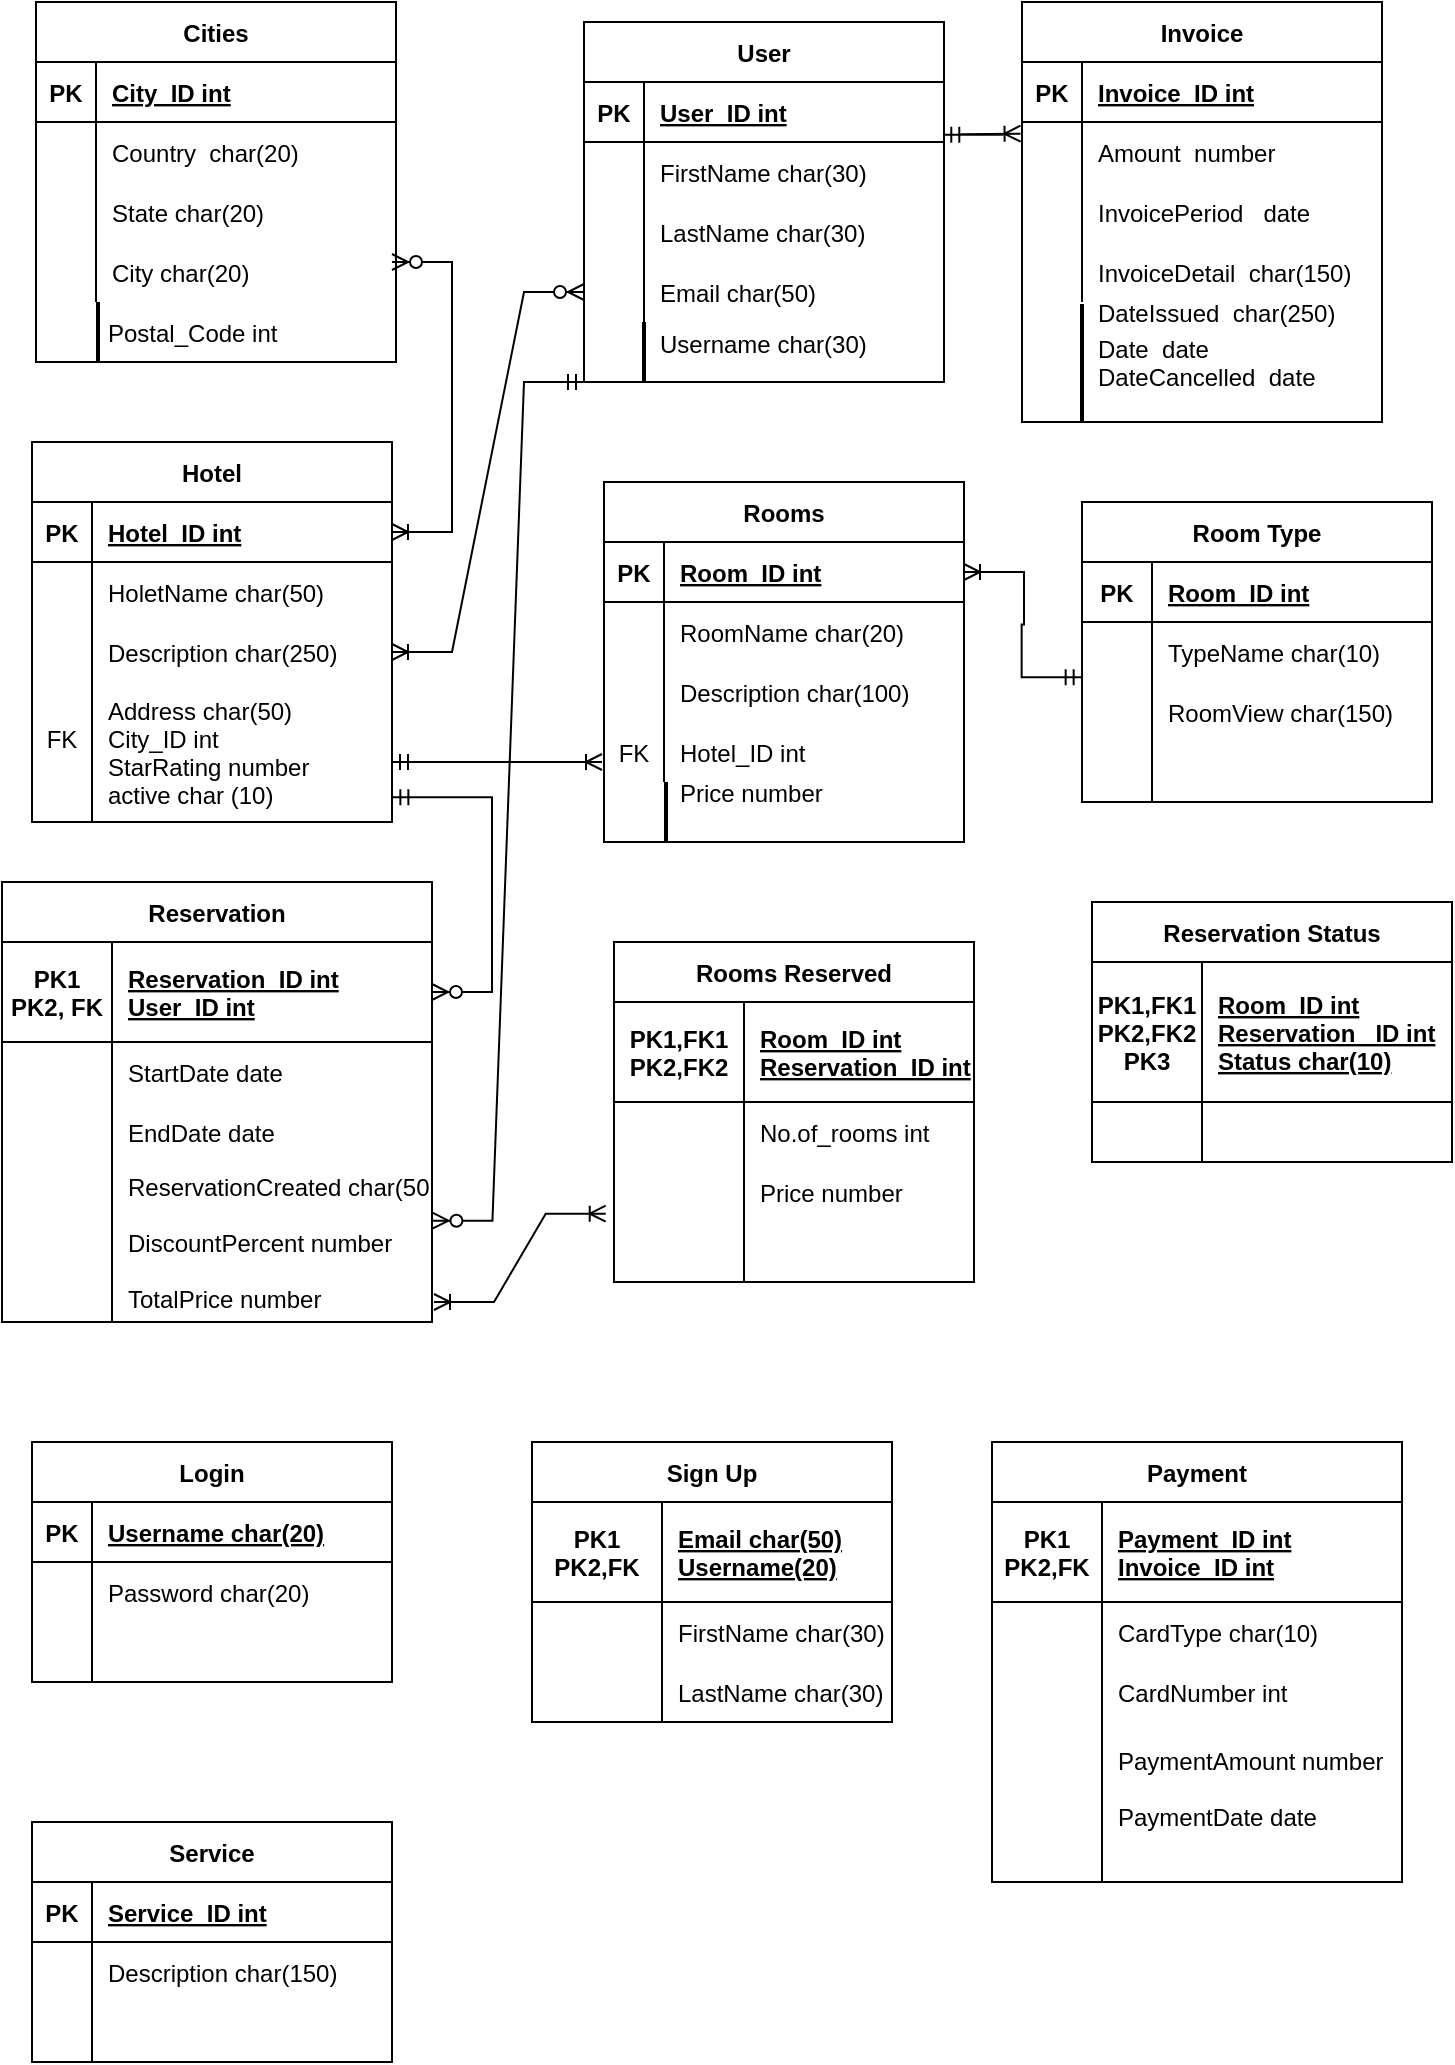<mxfile version="20.5.3" type="github"><diagram id="R2lEEEUBdFMjLlhIrx00" name="Page-1"><mxGraphModel dx="1000" dy="982" grid="1" gridSize="10" guides="1" tooltips="1" connect="1" arrows="1" fold="1" page="1" pageScale="1" pageWidth="850" pageHeight="1100" math="0" shadow="0" extFonts="Permanent Marker^https://fonts.googleapis.com/css?family=Permanent+Marker"><root><mxCell id="0"/><mxCell id="1" parent="0"/><mxCell id="gDjaYqfE6vLDtwjtGp5Q-1" value="User" style="shape=table;startSize=30;container=1;collapsible=1;childLayout=tableLayout;fixedRows=1;rowLines=0;fontStyle=1;align=center;resizeLast=1;" vertex="1" parent="1"><mxGeometry x="371" y="50" width="180" height="180" as="geometry"/></mxCell><mxCell id="gDjaYqfE6vLDtwjtGp5Q-2" value="" style="shape=tableRow;horizontal=0;startSize=0;swimlaneHead=0;swimlaneBody=0;fillColor=none;collapsible=0;dropTarget=0;points=[[0,0.5],[1,0.5]];portConstraint=eastwest;top=0;left=0;right=0;bottom=1;" vertex="1" parent="gDjaYqfE6vLDtwjtGp5Q-1"><mxGeometry y="30" width="180" height="30" as="geometry"/></mxCell><mxCell id="gDjaYqfE6vLDtwjtGp5Q-3" value="PK" style="shape=partialRectangle;connectable=0;fillColor=none;top=0;left=0;bottom=0;right=0;fontStyle=1;overflow=hidden;" vertex="1" parent="gDjaYqfE6vLDtwjtGp5Q-2"><mxGeometry width="30" height="30" as="geometry"><mxRectangle width="30" height="30" as="alternateBounds"/></mxGeometry></mxCell><mxCell id="gDjaYqfE6vLDtwjtGp5Q-4" value="User_ID int" style="shape=partialRectangle;connectable=0;fillColor=none;top=0;left=0;bottom=0;right=0;align=left;spacingLeft=6;fontStyle=5;overflow=hidden;" vertex="1" parent="gDjaYqfE6vLDtwjtGp5Q-2"><mxGeometry x="30" width="150" height="30" as="geometry"><mxRectangle width="150" height="30" as="alternateBounds"/></mxGeometry></mxCell><mxCell id="gDjaYqfE6vLDtwjtGp5Q-5" value="" style="shape=tableRow;horizontal=0;startSize=0;swimlaneHead=0;swimlaneBody=0;fillColor=none;collapsible=0;dropTarget=0;points=[[0,0.5],[1,0.5]];portConstraint=eastwest;top=0;left=0;right=0;bottom=0;" vertex="1" parent="gDjaYqfE6vLDtwjtGp5Q-1"><mxGeometry y="60" width="180" height="30" as="geometry"/></mxCell><mxCell id="gDjaYqfE6vLDtwjtGp5Q-6" value="" style="shape=partialRectangle;connectable=0;fillColor=none;top=0;left=0;bottom=0;right=0;editable=1;overflow=hidden;" vertex="1" parent="gDjaYqfE6vLDtwjtGp5Q-5"><mxGeometry width="30" height="30" as="geometry"><mxRectangle width="30" height="30" as="alternateBounds"/></mxGeometry></mxCell><mxCell id="gDjaYqfE6vLDtwjtGp5Q-7" value="FirstName char(30)" style="shape=partialRectangle;connectable=0;fillColor=none;top=0;left=0;bottom=0;right=0;align=left;spacingLeft=6;overflow=hidden;" vertex="1" parent="gDjaYqfE6vLDtwjtGp5Q-5"><mxGeometry x="30" width="150" height="30" as="geometry"><mxRectangle width="150" height="30" as="alternateBounds"/></mxGeometry></mxCell><mxCell id="gDjaYqfE6vLDtwjtGp5Q-8" value="" style="shape=tableRow;horizontal=0;startSize=0;swimlaneHead=0;swimlaneBody=0;fillColor=none;collapsible=0;dropTarget=0;points=[[0,0.5],[1,0.5]];portConstraint=eastwest;top=0;left=0;right=0;bottom=0;" vertex="1" parent="gDjaYqfE6vLDtwjtGp5Q-1"><mxGeometry y="90" width="180" height="30" as="geometry"/></mxCell><mxCell id="gDjaYqfE6vLDtwjtGp5Q-9" value="" style="shape=partialRectangle;connectable=0;fillColor=none;top=0;left=0;bottom=0;right=0;editable=1;overflow=hidden;" vertex="1" parent="gDjaYqfE6vLDtwjtGp5Q-8"><mxGeometry width="30" height="30" as="geometry"><mxRectangle width="30" height="30" as="alternateBounds"/></mxGeometry></mxCell><mxCell id="gDjaYqfE6vLDtwjtGp5Q-10" value="LastName char(30)" style="shape=partialRectangle;connectable=0;fillColor=none;top=0;left=0;bottom=0;right=0;align=left;spacingLeft=6;overflow=hidden;" vertex="1" parent="gDjaYqfE6vLDtwjtGp5Q-8"><mxGeometry x="30" width="150" height="30" as="geometry"><mxRectangle width="150" height="30" as="alternateBounds"/></mxGeometry></mxCell><mxCell id="gDjaYqfE6vLDtwjtGp5Q-11" value="" style="shape=tableRow;horizontal=0;startSize=0;swimlaneHead=0;swimlaneBody=0;fillColor=none;collapsible=0;dropTarget=0;points=[[0,0.5],[1,0.5]];portConstraint=eastwest;top=0;left=0;right=0;bottom=0;" vertex="1" parent="gDjaYqfE6vLDtwjtGp5Q-1"><mxGeometry y="120" width="180" height="30" as="geometry"/></mxCell><mxCell id="gDjaYqfE6vLDtwjtGp5Q-12" value="" style="shape=partialRectangle;connectable=0;fillColor=none;top=0;left=0;bottom=0;right=0;editable=1;overflow=hidden;" vertex="1" parent="gDjaYqfE6vLDtwjtGp5Q-11"><mxGeometry width="30" height="30" as="geometry"><mxRectangle width="30" height="30" as="alternateBounds"/></mxGeometry></mxCell><mxCell id="gDjaYqfE6vLDtwjtGp5Q-13" value="Email char(50)" style="shape=partialRectangle;connectable=0;fillColor=none;top=0;left=0;bottom=0;right=0;align=left;spacingLeft=6;overflow=hidden;" vertex="1" parent="gDjaYqfE6vLDtwjtGp5Q-11"><mxGeometry x="30" width="150" height="30" as="geometry"><mxRectangle width="150" height="30" as="alternateBounds"/></mxGeometry></mxCell><mxCell id="gDjaYqfE6vLDtwjtGp5Q-14" value="Cities" style="shape=table;startSize=30;container=1;collapsible=1;childLayout=tableLayout;fixedRows=1;rowLines=0;fontStyle=1;align=center;resizeLast=1;" vertex="1" parent="1"><mxGeometry x="97" y="40" width="180" height="180" as="geometry"><mxRectangle x="95" y="40" width="70" height="30" as="alternateBounds"/></mxGeometry></mxCell><mxCell id="gDjaYqfE6vLDtwjtGp5Q-15" value="" style="shape=tableRow;horizontal=0;startSize=0;swimlaneHead=0;swimlaneBody=0;fillColor=none;collapsible=0;dropTarget=0;points=[[0,0.5],[1,0.5]];portConstraint=eastwest;top=0;left=0;right=0;bottom=1;" vertex="1" parent="gDjaYqfE6vLDtwjtGp5Q-14"><mxGeometry y="30" width="180" height="30" as="geometry"/></mxCell><mxCell id="gDjaYqfE6vLDtwjtGp5Q-16" value="PK" style="shape=partialRectangle;connectable=0;fillColor=none;top=0;left=0;bottom=0;right=0;fontStyle=1;overflow=hidden;" vertex="1" parent="gDjaYqfE6vLDtwjtGp5Q-15"><mxGeometry width="30" height="30" as="geometry"><mxRectangle width="30" height="30" as="alternateBounds"/></mxGeometry></mxCell><mxCell id="gDjaYqfE6vLDtwjtGp5Q-17" value="City_ID int" style="shape=partialRectangle;connectable=0;fillColor=none;top=0;left=0;bottom=0;right=0;align=left;spacingLeft=6;fontStyle=5;overflow=hidden;" vertex="1" parent="gDjaYqfE6vLDtwjtGp5Q-15"><mxGeometry x="30" width="150" height="30" as="geometry"><mxRectangle width="150" height="30" as="alternateBounds"/></mxGeometry></mxCell><mxCell id="gDjaYqfE6vLDtwjtGp5Q-18" value="" style="shape=tableRow;horizontal=0;startSize=0;swimlaneHead=0;swimlaneBody=0;fillColor=none;collapsible=0;dropTarget=0;points=[[0,0.5],[1,0.5]];portConstraint=eastwest;top=0;left=0;right=0;bottom=0;" vertex="1" parent="gDjaYqfE6vLDtwjtGp5Q-14"><mxGeometry y="60" width="180" height="30" as="geometry"/></mxCell><mxCell id="gDjaYqfE6vLDtwjtGp5Q-19" value="" style="shape=partialRectangle;connectable=0;fillColor=none;top=0;left=0;bottom=0;right=0;editable=1;overflow=hidden;" vertex="1" parent="gDjaYqfE6vLDtwjtGp5Q-18"><mxGeometry width="30" height="30" as="geometry"><mxRectangle width="30" height="30" as="alternateBounds"/></mxGeometry></mxCell><mxCell id="gDjaYqfE6vLDtwjtGp5Q-20" value="Country  char(20)" style="shape=partialRectangle;connectable=0;fillColor=none;top=0;left=0;bottom=0;right=0;align=left;spacingLeft=6;overflow=hidden;" vertex="1" parent="gDjaYqfE6vLDtwjtGp5Q-18"><mxGeometry x="30" width="150" height="30" as="geometry"><mxRectangle width="150" height="30" as="alternateBounds"/></mxGeometry></mxCell><mxCell id="gDjaYqfE6vLDtwjtGp5Q-21" value="" style="shape=tableRow;horizontal=0;startSize=0;swimlaneHead=0;swimlaneBody=0;fillColor=none;collapsible=0;dropTarget=0;points=[[0,0.5],[1,0.5]];portConstraint=eastwest;top=0;left=0;right=0;bottom=0;" vertex="1" parent="gDjaYqfE6vLDtwjtGp5Q-14"><mxGeometry y="90" width="180" height="30" as="geometry"/></mxCell><mxCell id="gDjaYqfE6vLDtwjtGp5Q-22" value="" style="shape=partialRectangle;connectable=0;fillColor=none;top=0;left=0;bottom=0;right=0;editable=1;overflow=hidden;" vertex="1" parent="gDjaYqfE6vLDtwjtGp5Q-21"><mxGeometry width="30" height="30" as="geometry"><mxRectangle width="30" height="30" as="alternateBounds"/></mxGeometry></mxCell><mxCell id="gDjaYqfE6vLDtwjtGp5Q-23" value="State char(20)" style="shape=partialRectangle;connectable=0;fillColor=none;top=0;left=0;bottom=0;right=0;align=left;spacingLeft=6;overflow=hidden;" vertex="1" parent="gDjaYqfE6vLDtwjtGp5Q-21"><mxGeometry x="30" width="150" height="30" as="geometry"><mxRectangle width="150" height="30" as="alternateBounds"/></mxGeometry></mxCell><mxCell id="gDjaYqfE6vLDtwjtGp5Q-24" value="" style="shape=tableRow;horizontal=0;startSize=0;swimlaneHead=0;swimlaneBody=0;fillColor=none;collapsible=0;dropTarget=0;points=[[0,0.5],[1,0.5]];portConstraint=eastwest;top=0;left=0;right=0;bottom=0;" vertex="1" parent="gDjaYqfE6vLDtwjtGp5Q-14"><mxGeometry y="120" width="180" height="30" as="geometry"/></mxCell><mxCell id="gDjaYqfE6vLDtwjtGp5Q-25" value="" style="shape=partialRectangle;connectable=0;fillColor=none;top=0;left=0;bottom=0;right=0;editable=1;overflow=hidden;" vertex="1" parent="gDjaYqfE6vLDtwjtGp5Q-24"><mxGeometry width="30" height="30" as="geometry"><mxRectangle width="30" height="30" as="alternateBounds"/></mxGeometry></mxCell><mxCell id="gDjaYqfE6vLDtwjtGp5Q-26" value="City char(20)" style="shape=partialRectangle;connectable=0;fillColor=none;top=0;left=0;bottom=0;right=0;align=left;spacingLeft=6;overflow=hidden;" vertex="1" parent="gDjaYqfE6vLDtwjtGp5Q-24"><mxGeometry x="30" width="150" height="30" as="geometry"><mxRectangle width="150" height="30" as="alternateBounds"/></mxGeometry></mxCell><mxCell id="gDjaYqfE6vLDtwjtGp5Q-27" value="Invoice" style="shape=table;startSize=30;container=1;collapsible=1;childLayout=tableLayout;fixedRows=1;rowLines=0;fontStyle=1;align=center;resizeLast=1;" vertex="1" parent="1"><mxGeometry x="590" y="40" width="180" height="210" as="geometry"/></mxCell><mxCell id="gDjaYqfE6vLDtwjtGp5Q-28" value="" style="shape=tableRow;horizontal=0;startSize=0;swimlaneHead=0;swimlaneBody=0;fillColor=none;collapsible=0;dropTarget=0;points=[[0,0.5],[1,0.5]];portConstraint=eastwest;top=0;left=0;right=0;bottom=1;" vertex="1" parent="gDjaYqfE6vLDtwjtGp5Q-27"><mxGeometry y="30" width="180" height="30" as="geometry"/></mxCell><mxCell id="gDjaYqfE6vLDtwjtGp5Q-29" value="PK" style="shape=partialRectangle;connectable=0;fillColor=none;top=0;left=0;bottom=0;right=0;fontStyle=1;overflow=hidden;" vertex="1" parent="gDjaYqfE6vLDtwjtGp5Q-28"><mxGeometry width="30" height="30" as="geometry"><mxRectangle width="30" height="30" as="alternateBounds"/></mxGeometry></mxCell><mxCell id="gDjaYqfE6vLDtwjtGp5Q-30" value="Invoice_ID int" style="shape=partialRectangle;connectable=0;fillColor=none;top=0;left=0;bottom=0;right=0;align=left;spacingLeft=6;fontStyle=5;overflow=hidden;" vertex="1" parent="gDjaYqfE6vLDtwjtGp5Q-28"><mxGeometry x="30" width="150" height="30" as="geometry"><mxRectangle width="150" height="30" as="alternateBounds"/></mxGeometry></mxCell><mxCell id="gDjaYqfE6vLDtwjtGp5Q-31" value="" style="shape=tableRow;horizontal=0;startSize=0;swimlaneHead=0;swimlaneBody=0;fillColor=none;collapsible=0;dropTarget=0;points=[[0,0.5],[1,0.5]];portConstraint=eastwest;top=0;left=0;right=0;bottom=0;" vertex="1" parent="gDjaYqfE6vLDtwjtGp5Q-27"><mxGeometry y="60" width="180" height="30" as="geometry"/></mxCell><mxCell id="gDjaYqfE6vLDtwjtGp5Q-32" value="" style="shape=partialRectangle;connectable=0;fillColor=none;top=0;left=0;bottom=0;right=0;editable=1;overflow=hidden;" vertex="1" parent="gDjaYqfE6vLDtwjtGp5Q-31"><mxGeometry width="30" height="30" as="geometry"><mxRectangle width="30" height="30" as="alternateBounds"/></mxGeometry></mxCell><mxCell id="gDjaYqfE6vLDtwjtGp5Q-33" value="Amount  number" style="shape=partialRectangle;connectable=0;fillColor=none;top=0;left=0;bottom=0;right=0;align=left;spacingLeft=6;overflow=hidden;" vertex="1" parent="gDjaYqfE6vLDtwjtGp5Q-31"><mxGeometry x="30" width="150" height="30" as="geometry"><mxRectangle width="150" height="30" as="alternateBounds"/></mxGeometry></mxCell><mxCell id="gDjaYqfE6vLDtwjtGp5Q-34" value="" style="shape=tableRow;horizontal=0;startSize=0;swimlaneHead=0;swimlaneBody=0;fillColor=none;collapsible=0;dropTarget=0;points=[[0,0.5],[1,0.5]];portConstraint=eastwest;top=0;left=0;right=0;bottom=0;" vertex="1" parent="gDjaYqfE6vLDtwjtGp5Q-27"><mxGeometry y="90" width="180" height="30" as="geometry"/></mxCell><mxCell id="gDjaYqfE6vLDtwjtGp5Q-35" value="" style="shape=partialRectangle;connectable=0;fillColor=none;top=0;left=0;bottom=0;right=0;editable=1;overflow=hidden;" vertex="1" parent="gDjaYqfE6vLDtwjtGp5Q-34"><mxGeometry width="30" height="30" as="geometry"><mxRectangle width="30" height="30" as="alternateBounds"/></mxGeometry></mxCell><mxCell id="gDjaYqfE6vLDtwjtGp5Q-36" value="InvoicePeriod   date" style="shape=partialRectangle;connectable=0;fillColor=none;top=0;left=0;bottom=0;right=0;align=left;spacingLeft=6;overflow=hidden;" vertex="1" parent="gDjaYqfE6vLDtwjtGp5Q-34"><mxGeometry x="30" width="150" height="30" as="geometry"><mxRectangle width="150" height="30" as="alternateBounds"/></mxGeometry></mxCell><mxCell id="gDjaYqfE6vLDtwjtGp5Q-37" value="" style="shape=tableRow;horizontal=0;startSize=0;swimlaneHead=0;swimlaneBody=0;fillColor=none;collapsible=0;dropTarget=0;points=[[0,0.5],[1,0.5]];portConstraint=eastwest;top=0;left=0;right=0;bottom=0;" vertex="1" parent="gDjaYqfE6vLDtwjtGp5Q-27"><mxGeometry y="120" width="180" height="30" as="geometry"/></mxCell><mxCell id="gDjaYqfE6vLDtwjtGp5Q-38" value="" style="shape=partialRectangle;connectable=0;fillColor=none;top=0;left=0;bottom=0;right=0;editable=1;overflow=hidden;" vertex="1" parent="gDjaYqfE6vLDtwjtGp5Q-37"><mxGeometry width="30" height="30" as="geometry"><mxRectangle width="30" height="30" as="alternateBounds"/></mxGeometry></mxCell><mxCell id="gDjaYqfE6vLDtwjtGp5Q-39" value="InvoiceDetail  char(150)" style="shape=partialRectangle;connectable=0;fillColor=none;top=0;left=0;bottom=0;right=0;align=left;spacingLeft=6;overflow=hidden;" vertex="1" parent="gDjaYqfE6vLDtwjtGp5Q-37"><mxGeometry x="30" width="150" height="30" as="geometry"><mxRectangle width="150" height="30" as="alternateBounds"/></mxGeometry></mxCell><mxCell id="gDjaYqfE6vLDtwjtGp5Q-40" value="Rooms" style="shape=table;startSize=30;container=1;collapsible=1;childLayout=tableLayout;fixedRows=1;rowLines=0;fontStyle=1;align=center;resizeLast=1;" vertex="1" parent="1"><mxGeometry x="381" y="280" width="180" height="180" as="geometry"/></mxCell><mxCell id="gDjaYqfE6vLDtwjtGp5Q-41" value="" style="shape=tableRow;horizontal=0;startSize=0;swimlaneHead=0;swimlaneBody=0;fillColor=none;collapsible=0;dropTarget=0;points=[[0,0.5],[1,0.5]];portConstraint=eastwest;top=0;left=0;right=0;bottom=1;" vertex="1" parent="gDjaYqfE6vLDtwjtGp5Q-40"><mxGeometry y="30" width="180" height="30" as="geometry"/></mxCell><mxCell id="gDjaYqfE6vLDtwjtGp5Q-42" value="PK" style="shape=partialRectangle;connectable=0;fillColor=none;top=0;left=0;bottom=0;right=0;fontStyle=1;overflow=hidden;" vertex="1" parent="gDjaYqfE6vLDtwjtGp5Q-41"><mxGeometry width="30" height="30" as="geometry"><mxRectangle width="30" height="30" as="alternateBounds"/></mxGeometry></mxCell><mxCell id="gDjaYqfE6vLDtwjtGp5Q-43" value="Room_ID int" style="shape=partialRectangle;connectable=0;fillColor=none;top=0;left=0;bottom=0;right=0;align=left;spacingLeft=6;fontStyle=5;overflow=hidden;" vertex="1" parent="gDjaYqfE6vLDtwjtGp5Q-41"><mxGeometry x="30" width="150" height="30" as="geometry"><mxRectangle width="150" height="30" as="alternateBounds"/></mxGeometry></mxCell><mxCell id="gDjaYqfE6vLDtwjtGp5Q-44" value="" style="shape=tableRow;horizontal=0;startSize=0;swimlaneHead=0;swimlaneBody=0;fillColor=none;collapsible=0;dropTarget=0;points=[[0,0.5],[1,0.5]];portConstraint=eastwest;top=0;left=0;right=0;bottom=0;" vertex="1" parent="gDjaYqfE6vLDtwjtGp5Q-40"><mxGeometry y="60" width="180" height="30" as="geometry"/></mxCell><mxCell id="gDjaYqfE6vLDtwjtGp5Q-45" value="" style="shape=partialRectangle;connectable=0;fillColor=none;top=0;left=0;bottom=0;right=0;editable=1;overflow=hidden;" vertex="1" parent="gDjaYqfE6vLDtwjtGp5Q-44"><mxGeometry width="30" height="30" as="geometry"><mxRectangle width="30" height="30" as="alternateBounds"/></mxGeometry></mxCell><mxCell id="gDjaYqfE6vLDtwjtGp5Q-46" value="RoomName char(20)" style="shape=partialRectangle;connectable=0;fillColor=none;top=0;left=0;bottom=0;right=0;align=left;spacingLeft=6;overflow=hidden;" vertex="1" parent="gDjaYqfE6vLDtwjtGp5Q-44"><mxGeometry x="30" width="150" height="30" as="geometry"><mxRectangle width="150" height="30" as="alternateBounds"/></mxGeometry></mxCell><mxCell id="gDjaYqfE6vLDtwjtGp5Q-47" value="" style="shape=tableRow;horizontal=0;startSize=0;swimlaneHead=0;swimlaneBody=0;fillColor=none;collapsible=0;dropTarget=0;points=[[0,0.5],[1,0.5]];portConstraint=eastwest;top=0;left=0;right=0;bottom=0;" vertex="1" parent="gDjaYqfE6vLDtwjtGp5Q-40"><mxGeometry y="90" width="180" height="30" as="geometry"/></mxCell><mxCell id="gDjaYqfE6vLDtwjtGp5Q-48" value="" style="shape=partialRectangle;connectable=0;fillColor=none;top=0;left=0;bottom=0;right=0;editable=1;overflow=hidden;" vertex="1" parent="gDjaYqfE6vLDtwjtGp5Q-47"><mxGeometry width="30" height="30" as="geometry"><mxRectangle width="30" height="30" as="alternateBounds"/></mxGeometry></mxCell><mxCell id="gDjaYqfE6vLDtwjtGp5Q-49" value="Description char(100)" style="shape=partialRectangle;connectable=0;fillColor=none;top=0;left=0;bottom=0;right=0;align=left;spacingLeft=6;overflow=hidden;" vertex="1" parent="gDjaYqfE6vLDtwjtGp5Q-47"><mxGeometry x="30" width="150" height="30" as="geometry"><mxRectangle width="150" height="30" as="alternateBounds"/></mxGeometry></mxCell><mxCell id="gDjaYqfE6vLDtwjtGp5Q-50" value="" style="shape=tableRow;horizontal=0;startSize=0;swimlaneHead=0;swimlaneBody=0;fillColor=none;collapsible=0;dropTarget=0;points=[[0,0.5],[1,0.5]];portConstraint=eastwest;top=0;left=0;right=0;bottom=0;" vertex="1" parent="gDjaYqfE6vLDtwjtGp5Q-40"><mxGeometry y="120" width="180" height="30" as="geometry"/></mxCell><mxCell id="gDjaYqfE6vLDtwjtGp5Q-51" value="FK" style="shape=partialRectangle;connectable=0;fillColor=none;top=0;left=0;bottom=0;right=0;editable=1;overflow=hidden;" vertex="1" parent="gDjaYqfE6vLDtwjtGp5Q-50"><mxGeometry width="30" height="30" as="geometry"><mxRectangle width="30" height="30" as="alternateBounds"/></mxGeometry></mxCell><mxCell id="gDjaYqfE6vLDtwjtGp5Q-52" value="Hotel_ID int" style="shape=partialRectangle;connectable=0;fillColor=none;top=0;left=0;bottom=0;right=0;align=left;spacingLeft=6;overflow=hidden;" vertex="1" parent="gDjaYqfE6vLDtwjtGp5Q-50"><mxGeometry x="30" width="150" height="30" as="geometry"><mxRectangle width="150" height="30" as="alternateBounds"/></mxGeometry></mxCell><mxCell id="gDjaYqfE6vLDtwjtGp5Q-53" value="Hotel" style="shape=table;startSize=30;container=1;collapsible=1;childLayout=tableLayout;fixedRows=1;rowLines=0;fontStyle=1;align=center;resizeLast=1;" vertex="1" parent="1"><mxGeometry x="95" y="260" width="180" height="190" as="geometry"/></mxCell><mxCell id="gDjaYqfE6vLDtwjtGp5Q-54" value="" style="shape=tableRow;horizontal=0;startSize=0;swimlaneHead=0;swimlaneBody=0;fillColor=none;collapsible=0;dropTarget=0;points=[[0,0.5],[1,0.5]];portConstraint=eastwest;top=0;left=0;right=0;bottom=1;" vertex="1" parent="gDjaYqfE6vLDtwjtGp5Q-53"><mxGeometry y="30" width="180" height="30" as="geometry"/></mxCell><mxCell id="gDjaYqfE6vLDtwjtGp5Q-55" value="PK" style="shape=partialRectangle;connectable=0;fillColor=none;top=0;left=0;bottom=0;right=0;fontStyle=1;overflow=hidden;" vertex="1" parent="gDjaYqfE6vLDtwjtGp5Q-54"><mxGeometry width="30" height="30" as="geometry"><mxRectangle width="30" height="30" as="alternateBounds"/></mxGeometry></mxCell><mxCell id="gDjaYqfE6vLDtwjtGp5Q-56" value="Hotel_ID int" style="shape=partialRectangle;connectable=0;fillColor=none;top=0;left=0;bottom=0;right=0;align=left;spacingLeft=6;fontStyle=5;overflow=hidden;" vertex="1" parent="gDjaYqfE6vLDtwjtGp5Q-54"><mxGeometry x="30" width="150" height="30" as="geometry"><mxRectangle width="150" height="30" as="alternateBounds"/></mxGeometry></mxCell><mxCell id="gDjaYqfE6vLDtwjtGp5Q-57" value="" style="shape=tableRow;horizontal=0;startSize=0;swimlaneHead=0;swimlaneBody=0;fillColor=none;collapsible=0;dropTarget=0;points=[[0,0.5],[1,0.5]];portConstraint=eastwest;top=0;left=0;right=0;bottom=0;" vertex="1" parent="gDjaYqfE6vLDtwjtGp5Q-53"><mxGeometry y="60" width="180" height="30" as="geometry"/></mxCell><mxCell id="gDjaYqfE6vLDtwjtGp5Q-58" value="" style="shape=partialRectangle;connectable=0;fillColor=none;top=0;left=0;bottom=0;right=0;editable=1;overflow=hidden;" vertex="1" parent="gDjaYqfE6vLDtwjtGp5Q-57"><mxGeometry width="30" height="30" as="geometry"><mxRectangle width="30" height="30" as="alternateBounds"/></mxGeometry></mxCell><mxCell id="gDjaYqfE6vLDtwjtGp5Q-59" value="HoletName char(50)" style="shape=partialRectangle;connectable=0;fillColor=none;top=0;left=0;bottom=0;right=0;align=left;spacingLeft=6;overflow=hidden;" vertex="1" parent="gDjaYqfE6vLDtwjtGp5Q-57"><mxGeometry x="30" width="150" height="30" as="geometry"><mxRectangle width="150" height="30" as="alternateBounds"/></mxGeometry></mxCell><mxCell id="gDjaYqfE6vLDtwjtGp5Q-60" value="" style="shape=tableRow;horizontal=0;startSize=0;swimlaneHead=0;swimlaneBody=0;fillColor=none;collapsible=0;dropTarget=0;points=[[0,0.5],[1,0.5]];portConstraint=eastwest;top=0;left=0;right=0;bottom=0;" vertex="1" parent="gDjaYqfE6vLDtwjtGp5Q-53"><mxGeometry y="90" width="180" height="30" as="geometry"/></mxCell><mxCell id="gDjaYqfE6vLDtwjtGp5Q-61" value="" style="shape=partialRectangle;connectable=0;fillColor=none;top=0;left=0;bottom=0;right=0;editable=1;overflow=hidden;" vertex="1" parent="gDjaYqfE6vLDtwjtGp5Q-60"><mxGeometry width="30" height="30" as="geometry"><mxRectangle width="30" height="30" as="alternateBounds"/></mxGeometry></mxCell><mxCell id="gDjaYqfE6vLDtwjtGp5Q-62" value="Description char(250)" style="shape=partialRectangle;connectable=0;fillColor=none;top=0;left=0;bottom=0;right=0;align=left;spacingLeft=6;overflow=hidden;" vertex="1" parent="gDjaYqfE6vLDtwjtGp5Q-60"><mxGeometry x="30" width="150" height="30" as="geometry"><mxRectangle width="150" height="30" as="alternateBounds"/></mxGeometry></mxCell><mxCell id="gDjaYqfE6vLDtwjtGp5Q-63" value="" style="shape=tableRow;horizontal=0;startSize=0;swimlaneHead=0;swimlaneBody=0;fillColor=none;collapsible=0;dropTarget=0;points=[[0,0.5],[1,0.5]];portConstraint=eastwest;top=0;left=0;right=0;bottom=0;" vertex="1" parent="gDjaYqfE6vLDtwjtGp5Q-53"><mxGeometry y="120" width="180" height="70" as="geometry"/></mxCell><mxCell id="gDjaYqfE6vLDtwjtGp5Q-64" value="FK&#10;" style="shape=partialRectangle;connectable=0;fillColor=none;top=0;left=0;bottom=0;right=0;editable=1;overflow=hidden;" vertex="1" parent="gDjaYqfE6vLDtwjtGp5Q-63"><mxGeometry width="30" height="70" as="geometry"><mxRectangle width="30" height="70" as="alternateBounds"/></mxGeometry></mxCell><mxCell id="gDjaYqfE6vLDtwjtGp5Q-65" value="Address char(50)&#10;City_ID int&#10;StarRating number&#10;active char (10)" style="shape=partialRectangle;connectable=0;fillColor=none;top=0;left=0;bottom=0;right=0;align=left;spacingLeft=6;overflow=hidden;" vertex="1" parent="gDjaYqfE6vLDtwjtGp5Q-63"><mxGeometry x="30" width="150" height="70" as="geometry"><mxRectangle width="150" height="70" as="alternateBounds"/></mxGeometry></mxCell><mxCell id="gDjaYqfE6vLDtwjtGp5Q-66" value="Room Type" style="shape=table;startSize=30;container=1;collapsible=1;childLayout=tableLayout;fixedRows=1;rowLines=0;fontStyle=1;align=center;resizeLast=1;" vertex="1" parent="1"><mxGeometry x="620" y="290" width="175" height="150" as="geometry"/></mxCell><mxCell id="gDjaYqfE6vLDtwjtGp5Q-67" value="" style="shape=tableRow;horizontal=0;startSize=0;swimlaneHead=0;swimlaneBody=0;fillColor=none;collapsible=0;dropTarget=0;points=[[0,0.5],[1,0.5]];portConstraint=eastwest;top=0;left=0;right=0;bottom=1;" vertex="1" parent="gDjaYqfE6vLDtwjtGp5Q-66"><mxGeometry y="30" width="175" height="30" as="geometry"/></mxCell><mxCell id="gDjaYqfE6vLDtwjtGp5Q-68" value="PK" style="shape=partialRectangle;connectable=0;fillColor=none;top=0;left=0;bottom=0;right=0;fontStyle=1;overflow=hidden;" vertex="1" parent="gDjaYqfE6vLDtwjtGp5Q-67"><mxGeometry width="35" height="30" as="geometry"><mxRectangle width="35" height="30" as="alternateBounds"/></mxGeometry></mxCell><mxCell id="gDjaYqfE6vLDtwjtGp5Q-69" value="Room_ID int" style="shape=partialRectangle;connectable=0;fillColor=none;top=0;left=0;bottom=0;right=0;align=left;spacingLeft=6;fontStyle=5;overflow=hidden;" vertex="1" parent="gDjaYqfE6vLDtwjtGp5Q-67"><mxGeometry x="35" width="140" height="30" as="geometry"><mxRectangle width="140" height="30" as="alternateBounds"/></mxGeometry></mxCell><mxCell id="gDjaYqfE6vLDtwjtGp5Q-70" value="" style="shape=tableRow;horizontal=0;startSize=0;swimlaneHead=0;swimlaneBody=0;fillColor=none;collapsible=0;dropTarget=0;points=[[0,0.5],[1,0.5]];portConstraint=eastwest;top=0;left=0;right=0;bottom=0;" vertex="1" parent="gDjaYqfE6vLDtwjtGp5Q-66"><mxGeometry y="60" width="175" height="30" as="geometry"/></mxCell><mxCell id="gDjaYqfE6vLDtwjtGp5Q-71" value="" style="shape=partialRectangle;connectable=0;fillColor=none;top=0;left=0;bottom=0;right=0;editable=1;overflow=hidden;" vertex="1" parent="gDjaYqfE6vLDtwjtGp5Q-70"><mxGeometry width="35" height="30" as="geometry"><mxRectangle width="35" height="30" as="alternateBounds"/></mxGeometry></mxCell><mxCell id="gDjaYqfE6vLDtwjtGp5Q-72" value="TypeName char(10)" style="shape=partialRectangle;connectable=0;fillColor=none;top=0;left=0;bottom=0;right=0;align=left;spacingLeft=6;overflow=hidden;" vertex="1" parent="gDjaYqfE6vLDtwjtGp5Q-70"><mxGeometry x="35" width="140" height="30" as="geometry"><mxRectangle width="140" height="30" as="alternateBounds"/></mxGeometry></mxCell><mxCell id="gDjaYqfE6vLDtwjtGp5Q-73" value="" style="shape=tableRow;horizontal=0;startSize=0;swimlaneHead=0;swimlaneBody=0;fillColor=none;collapsible=0;dropTarget=0;points=[[0,0.5],[1,0.5]];portConstraint=eastwest;top=0;left=0;right=0;bottom=0;" vertex="1" parent="gDjaYqfE6vLDtwjtGp5Q-66"><mxGeometry y="90" width="175" height="30" as="geometry"/></mxCell><mxCell id="gDjaYqfE6vLDtwjtGp5Q-74" value="" style="shape=partialRectangle;connectable=0;fillColor=none;top=0;left=0;bottom=0;right=0;editable=1;overflow=hidden;" vertex="1" parent="gDjaYqfE6vLDtwjtGp5Q-73"><mxGeometry width="35" height="30" as="geometry"><mxRectangle width="35" height="30" as="alternateBounds"/></mxGeometry></mxCell><mxCell id="gDjaYqfE6vLDtwjtGp5Q-75" value="RoomView char(150)" style="shape=partialRectangle;connectable=0;fillColor=none;top=0;left=0;bottom=0;right=0;align=left;spacingLeft=6;overflow=hidden;" vertex="1" parent="gDjaYqfE6vLDtwjtGp5Q-73"><mxGeometry x="35" width="140" height="30" as="geometry"><mxRectangle width="140" height="30" as="alternateBounds"/></mxGeometry></mxCell><mxCell id="gDjaYqfE6vLDtwjtGp5Q-76" value="" style="shape=tableRow;horizontal=0;startSize=0;swimlaneHead=0;swimlaneBody=0;fillColor=none;collapsible=0;dropTarget=0;points=[[0,0.5],[1,0.5]];portConstraint=eastwest;top=0;left=0;right=0;bottom=0;" vertex="1" parent="gDjaYqfE6vLDtwjtGp5Q-66"><mxGeometry y="120" width="175" height="30" as="geometry"/></mxCell><mxCell id="gDjaYqfE6vLDtwjtGp5Q-77" value="" style="shape=partialRectangle;connectable=0;fillColor=none;top=0;left=0;bottom=0;right=0;editable=1;overflow=hidden;" vertex="1" parent="gDjaYqfE6vLDtwjtGp5Q-76"><mxGeometry width="35" height="30" as="geometry"><mxRectangle width="35" height="30" as="alternateBounds"/></mxGeometry></mxCell><mxCell id="gDjaYqfE6vLDtwjtGp5Q-78" value="" style="shape=partialRectangle;connectable=0;fillColor=none;top=0;left=0;bottom=0;right=0;align=left;spacingLeft=6;overflow=hidden;" vertex="1" parent="gDjaYqfE6vLDtwjtGp5Q-76"><mxGeometry x="35" width="140" height="30" as="geometry"><mxRectangle width="140" height="30" as="alternateBounds"/></mxGeometry></mxCell><mxCell id="gDjaYqfE6vLDtwjtGp5Q-79" value="Rooms Reserved" style="shape=table;startSize=30;container=1;collapsible=1;childLayout=tableLayout;fixedRows=1;rowLines=0;fontStyle=1;align=center;resizeLast=1;" vertex="1" parent="1"><mxGeometry x="386" y="510" width="180" height="170" as="geometry"/></mxCell><mxCell id="gDjaYqfE6vLDtwjtGp5Q-80" value="" style="shape=tableRow;horizontal=0;startSize=0;swimlaneHead=0;swimlaneBody=0;fillColor=none;collapsible=0;dropTarget=0;points=[[0,0.5],[1,0.5]];portConstraint=eastwest;top=0;left=0;right=0;bottom=1;" vertex="1" parent="gDjaYqfE6vLDtwjtGp5Q-79"><mxGeometry y="30" width="180" height="50" as="geometry"/></mxCell><mxCell id="gDjaYqfE6vLDtwjtGp5Q-81" value="PK1,FK1&#10;PK2,FK2" style="shape=partialRectangle;connectable=0;fillColor=none;top=0;left=0;bottom=0;right=0;fontStyle=1;overflow=hidden;" vertex="1" parent="gDjaYqfE6vLDtwjtGp5Q-80"><mxGeometry width="65" height="50" as="geometry"><mxRectangle width="65" height="50" as="alternateBounds"/></mxGeometry></mxCell><mxCell id="gDjaYqfE6vLDtwjtGp5Q-82" value="Room_ID int&#10;Reservation_ID int" style="shape=partialRectangle;connectable=0;fillColor=none;top=0;left=0;bottom=0;right=0;align=left;spacingLeft=6;fontStyle=5;overflow=hidden;" vertex="1" parent="gDjaYqfE6vLDtwjtGp5Q-80"><mxGeometry x="65" width="115" height="50" as="geometry"><mxRectangle width="115" height="50" as="alternateBounds"/></mxGeometry></mxCell><mxCell id="gDjaYqfE6vLDtwjtGp5Q-83" value="" style="shape=tableRow;horizontal=0;startSize=0;swimlaneHead=0;swimlaneBody=0;fillColor=none;collapsible=0;dropTarget=0;points=[[0,0.5],[1,0.5]];portConstraint=eastwest;top=0;left=0;right=0;bottom=0;" vertex="1" parent="gDjaYqfE6vLDtwjtGp5Q-79"><mxGeometry y="80" width="180" height="30" as="geometry"/></mxCell><mxCell id="gDjaYqfE6vLDtwjtGp5Q-84" value="" style="shape=partialRectangle;connectable=0;fillColor=none;top=0;left=0;bottom=0;right=0;editable=1;overflow=hidden;" vertex="1" parent="gDjaYqfE6vLDtwjtGp5Q-83"><mxGeometry width="65" height="30" as="geometry"><mxRectangle width="65" height="30" as="alternateBounds"/></mxGeometry></mxCell><mxCell id="gDjaYqfE6vLDtwjtGp5Q-85" value="No.of_rooms int" style="shape=partialRectangle;connectable=0;fillColor=none;top=0;left=0;bottom=0;right=0;align=left;spacingLeft=6;overflow=hidden;" vertex="1" parent="gDjaYqfE6vLDtwjtGp5Q-83"><mxGeometry x="65" width="115" height="30" as="geometry"><mxRectangle width="115" height="30" as="alternateBounds"/></mxGeometry></mxCell><mxCell id="gDjaYqfE6vLDtwjtGp5Q-86" value="" style="shape=tableRow;horizontal=0;startSize=0;swimlaneHead=0;swimlaneBody=0;fillColor=none;collapsible=0;dropTarget=0;points=[[0,0.5],[1,0.5]];portConstraint=eastwest;top=0;left=0;right=0;bottom=0;" vertex="1" parent="gDjaYqfE6vLDtwjtGp5Q-79"><mxGeometry y="110" width="180" height="30" as="geometry"/></mxCell><mxCell id="gDjaYqfE6vLDtwjtGp5Q-87" value="" style="shape=partialRectangle;connectable=0;fillColor=none;top=0;left=0;bottom=0;right=0;editable=1;overflow=hidden;" vertex="1" parent="gDjaYqfE6vLDtwjtGp5Q-86"><mxGeometry width="65" height="30" as="geometry"><mxRectangle width="65" height="30" as="alternateBounds"/></mxGeometry></mxCell><mxCell id="gDjaYqfE6vLDtwjtGp5Q-88" value="Price number" style="shape=partialRectangle;connectable=0;fillColor=none;top=0;left=0;bottom=0;right=0;align=left;spacingLeft=6;overflow=hidden;" vertex="1" parent="gDjaYqfE6vLDtwjtGp5Q-86"><mxGeometry x="65" width="115" height="30" as="geometry"><mxRectangle width="115" height="30" as="alternateBounds"/></mxGeometry></mxCell><mxCell id="gDjaYqfE6vLDtwjtGp5Q-89" value="" style="shape=tableRow;horizontal=0;startSize=0;swimlaneHead=0;swimlaneBody=0;fillColor=none;collapsible=0;dropTarget=0;points=[[0,0.5],[1,0.5]];portConstraint=eastwest;top=0;left=0;right=0;bottom=0;" vertex="1" parent="gDjaYqfE6vLDtwjtGp5Q-79"><mxGeometry y="140" width="180" height="30" as="geometry"/></mxCell><mxCell id="gDjaYqfE6vLDtwjtGp5Q-90" value="" style="shape=partialRectangle;connectable=0;fillColor=none;top=0;left=0;bottom=0;right=0;editable=1;overflow=hidden;" vertex="1" parent="gDjaYqfE6vLDtwjtGp5Q-89"><mxGeometry width="65" height="30" as="geometry"><mxRectangle width="65" height="30" as="alternateBounds"/></mxGeometry></mxCell><mxCell id="gDjaYqfE6vLDtwjtGp5Q-91" value="" style="shape=partialRectangle;connectable=0;fillColor=none;top=0;left=0;bottom=0;right=0;align=left;spacingLeft=6;overflow=hidden;" vertex="1" parent="gDjaYqfE6vLDtwjtGp5Q-89"><mxGeometry x="65" width="115" height="30" as="geometry"><mxRectangle width="115" height="30" as="alternateBounds"/></mxGeometry></mxCell><mxCell id="gDjaYqfE6vLDtwjtGp5Q-92" value="Reservation" style="shape=table;startSize=30;container=1;collapsible=1;childLayout=tableLayout;fixedRows=1;rowLines=0;fontStyle=1;align=center;resizeLast=1;" vertex="1" parent="1"><mxGeometry x="80" y="480" width="215" height="220" as="geometry"/></mxCell><mxCell id="gDjaYqfE6vLDtwjtGp5Q-93" value="" style="shape=tableRow;horizontal=0;startSize=0;swimlaneHead=0;swimlaneBody=0;fillColor=none;collapsible=0;dropTarget=0;points=[[0,0.5],[1,0.5]];portConstraint=eastwest;top=0;left=0;right=0;bottom=1;" vertex="1" parent="gDjaYqfE6vLDtwjtGp5Q-92"><mxGeometry y="30" width="215" height="50" as="geometry"/></mxCell><mxCell id="gDjaYqfE6vLDtwjtGp5Q-94" value="PK1&#10;PK2, FK" style="shape=partialRectangle;connectable=0;fillColor=none;top=0;left=0;bottom=0;right=0;fontStyle=1;overflow=hidden;" vertex="1" parent="gDjaYqfE6vLDtwjtGp5Q-93"><mxGeometry width="55" height="50" as="geometry"><mxRectangle width="55" height="50" as="alternateBounds"/></mxGeometry></mxCell><mxCell id="gDjaYqfE6vLDtwjtGp5Q-95" value="Reservation_ID int&#10;User_ID int" style="shape=partialRectangle;connectable=0;fillColor=none;top=0;left=0;bottom=0;right=0;align=left;spacingLeft=6;fontStyle=5;overflow=hidden;" vertex="1" parent="gDjaYqfE6vLDtwjtGp5Q-93"><mxGeometry x="55" width="160" height="50" as="geometry"><mxRectangle width="160" height="50" as="alternateBounds"/></mxGeometry></mxCell><mxCell id="gDjaYqfE6vLDtwjtGp5Q-96" value="" style="shape=tableRow;horizontal=0;startSize=0;swimlaneHead=0;swimlaneBody=0;fillColor=none;collapsible=0;dropTarget=0;points=[[0,0.5],[1,0.5]];portConstraint=eastwest;top=0;left=0;right=0;bottom=0;" vertex="1" parent="gDjaYqfE6vLDtwjtGp5Q-92"><mxGeometry y="80" width="215" height="30" as="geometry"/></mxCell><mxCell id="gDjaYqfE6vLDtwjtGp5Q-97" value="" style="shape=partialRectangle;connectable=0;fillColor=none;top=0;left=0;bottom=0;right=0;editable=1;overflow=hidden;" vertex="1" parent="gDjaYqfE6vLDtwjtGp5Q-96"><mxGeometry width="55" height="30" as="geometry"><mxRectangle width="55" height="30" as="alternateBounds"/></mxGeometry></mxCell><mxCell id="gDjaYqfE6vLDtwjtGp5Q-98" value="StartDate date" style="shape=partialRectangle;connectable=0;fillColor=none;top=0;left=0;bottom=0;right=0;align=left;spacingLeft=6;overflow=hidden;" vertex="1" parent="gDjaYqfE6vLDtwjtGp5Q-96"><mxGeometry x="55" width="160" height="30" as="geometry"><mxRectangle width="160" height="30" as="alternateBounds"/></mxGeometry></mxCell><mxCell id="gDjaYqfE6vLDtwjtGp5Q-99" value="" style="shape=tableRow;horizontal=0;startSize=0;swimlaneHead=0;swimlaneBody=0;fillColor=none;collapsible=0;dropTarget=0;points=[[0,0.5],[1,0.5]];portConstraint=eastwest;top=0;left=0;right=0;bottom=0;" vertex="1" parent="gDjaYqfE6vLDtwjtGp5Q-92"><mxGeometry y="110" width="215" height="30" as="geometry"/></mxCell><mxCell id="gDjaYqfE6vLDtwjtGp5Q-100" value="" style="shape=partialRectangle;connectable=0;fillColor=none;top=0;left=0;bottom=0;right=0;editable=1;overflow=hidden;" vertex="1" parent="gDjaYqfE6vLDtwjtGp5Q-99"><mxGeometry width="55" height="30" as="geometry"><mxRectangle width="55" height="30" as="alternateBounds"/></mxGeometry></mxCell><mxCell id="gDjaYqfE6vLDtwjtGp5Q-101" value="EndDate date" style="shape=partialRectangle;connectable=0;fillColor=none;top=0;left=0;bottom=0;right=0;align=left;spacingLeft=6;overflow=hidden;" vertex="1" parent="gDjaYqfE6vLDtwjtGp5Q-99"><mxGeometry x="55" width="160" height="30" as="geometry"><mxRectangle width="160" height="30" as="alternateBounds"/></mxGeometry></mxCell><mxCell id="gDjaYqfE6vLDtwjtGp5Q-102" value="" style="shape=tableRow;horizontal=0;startSize=0;swimlaneHead=0;swimlaneBody=0;fillColor=none;collapsible=0;dropTarget=0;points=[[0,0.5],[1,0.5]];portConstraint=eastwest;top=0;left=0;right=0;bottom=0;" vertex="1" parent="gDjaYqfE6vLDtwjtGp5Q-92"><mxGeometry y="140" width="215" height="80" as="geometry"/></mxCell><mxCell id="gDjaYqfE6vLDtwjtGp5Q-103" value="" style="shape=partialRectangle;connectable=0;fillColor=none;top=0;left=0;bottom=0;right=0;editable=1;overflow=hidden;" vertex="1" parent="gDjaYqfE6vLDtwjtGp5Q-102"><mxGeometry width="55" height="80" as="geometry"><mxRectangle width="55" height="80" as="alternateBounds"/></mxGeometry></mxCell><mxCell id="gDjaYqfE6vLDtwjtGp5Q-104" value="ReservationCreated char(50)&#10;&#10;DiscountPercent number&#10;&#10;TotalPrice number" style="shape=partialRectangle;connectable=0;fillColor=none;top=0;left=0;bottom=0;right=0;align=left;spacingLeft=6;overflow=hidden;" vertex="1" parent="gDjaYqfE6vLDtwjtGp5Q-102"><mxGeometry x="55" width="160" height="80" as="geometry"><mxRectangle width="160" height="80" as="alternateBounds"/></mxGeometry></mxCell><mxCell id="gDjaYqfE6vLDtwjtGp5Q-105" value="Reservation Status" style="shape=table;startSize=30;container=1;collapsible=1;childLayout=tableLayout;fixedRows=1;rowLines=0;fontStyle=1;align=center;resizeLast=1;" vertex="1" parent="1"><mxGeometry x="625" y="490" width="180" height="130" as="geometry"/></mxCell><mxCell id="gDjaYqfE6vLDtwjtGp5Q-106" value="" style="shape=tableRow;horizontal=0;startSize=0;swimlaneHead=0;swimlaneBody=0;fillColor=none;collapsible=0;dropTarget=0;points=[[0,0.5],[1,0.5]];portConstraint=eastwest;top=0;left=0;right=0;bottom=1;" vertex="1" parent="gDjaYqfE6vLDtwjtGp5Q-105"><mxGeometry y="30" width="180" height="70" as="geometry"/></mxCell><mxCell id="gDjaYqfE6vLDtwjtGp5Q-107" value="PK1,FK1&#10;PK2,FK2&#10;PK3" style="shape=partialRectangle;connectable=0;fillColor=none;top=0;left=0;bottom=0;right=0;fontStyle=1;overflow=hidden;" vertex="1" parent="gDjaYqfE6vLDtwjtGp5Q-106"><mxGeometry width="55" height="70" as="geometry"><mxRectangle width="55" height="70" as="alternateBounds"/></mxGeometry></mxCell><mxCell id="gDjaYqfE6vLDtwjtGp5Q-108" value="Room_ID int&#10;Reservation _ID int&#10;Status char(10)" style="shape=partialRectangle;connectable=0;fillColor=none;top=0;left=0;bottom=0;right=0;align=left;spacingLeft=6;fontStyle=5;overflow=hidden;" vertex="1" parent="gDjaYqfE6vLDtwjtGp5Q-106"><mxGeometry x="55" width="125" height="70" as="geometry"><mxRectangle width="125" height="70" as="alternateBounds"/></mxGeometry></mxCell><mxCell id="gDjaYqfE6vLDtwjtGp5Q-109" value="" style="shape=tableRow;horizontal=0;startSize=0;swimlaneHead=0;swimlaneBody=0;fillColor=none;collapsible=0;dropTarget=0;points=[[0,0.5],[1,0.5]];portConstraint=eastwest;top=0;left=0;right=0;bottom=0;" vertex="1" parent="gDjaYqfE6vLDtwjtGp5Q-105"><mxGeometry y="100" width="180" height="30" as="geometry"/></mxCell><mxCell id="gDjaYqfE6vLDtwjtGp5Q-110" value="" style="shape=partialRectangle;connectable=0;fillColor=none;top=0;left=0;bottom=0;right=0;editable=1;overflow=hidden;" vertex="1" parent="gDjaYqfE6vLDtwjtGp5Q-109"><mxGeometry width="55" height="30" as="geometry"><mxRectangle width="55" height="30" as="alternateBounds"/></mxGeometry></mxCell><mxCell id="gDjaYqfE6vLDtwjtGp5Q-111" value="" style="shape=partialRectangle;connectable=0;fillColor=none;top=0;left=0;bottom=0;right=0;align=left;spacingLeft=6;overflow=hidden;" vertex="1" parent="gDjaYqfE6vLDtwjtGp5Q-109"><mxGeometry x="55" width="125" height="30" as="geometry"><mxRectangle width="125" height="30" as="alternateBounds"/></mxGeometry></mxCell><mxCell id="gDjaYqfE6vLDtwjtGp5Q-118" value="Sign Up" style="shape=table;startSize=30;container=1;collapsible=1;childLayout=tableLayout;fixedRows=1;rowLines=0;fontStyle=1;align=center;resizeLast=1;" vertex="1" parent="1"><mxGeometry x="345" y="760" width="180" height="140" as="geometry"/></mxCell><mxCell id="gDjaYqfE6vLDtwjtGp5Q-119" value="" style="shape=tableRow;horizontal=0;startSize=0;swimlaneHead=0;swimlaneBody=0;fillColor=none;collapsible=0;dropTarget=0;points=[[0,0.5],[1,0.5]];portConstraint=eastwest;top=0;left=0;right=0;bottom=1;" vertex="1" parent="gDjaYqfE6vLDtwjtGp5Q-118"><mxGeometry y="30" width="180" height="50" as="geometry"/></mxCell><mxCell id="gDjaYqfE6vLDtwjtGp5Q-120" value="PK1&#10;PK2,FK" style="shape=partialRectangle;connectable=0;fillColor=none;top=0;left=0;bottom=0;right=0;fontStyle=1;overflow=hidden;" vertex="1" parent="gDjaYqfE6vLDtwjtGp5Q-119"><mxGeometry width="65" height="50" as="geometry"><mxRectangle width="65" height="50" as="alternateBounds"/></mxGeometry></mxCell><mxCell id="gDjaYqfE6vLDtwjtGp5Q-121" value="Email char(50)&#10;Username(20)" style="shape=partialRectangle;connectable=0;fillColor=none;top=0;left=0;bottom=0;right=0;align=left;spacingLeft=6;fontStyle=5;overflow=hidden;" vertex="1" parent="gDjaYqfE6vLDtwjtGp5Q-119"><mxGeometry x="65" width="115" height="50" as="geometry"><mxRectangle width="115" height="50" as="alternateBounds"/></mxGeometry></mxCell><mxCell id="gDjaYqfE6vLDtwjtGp5Q-122" value="" style="shape=tableRow;horizontal=0;startSize=0;swimlaneHead=0;swimlaneBody=0;fillColor=none;collapsible=0;dropTarget=0;points=[[0,0.5],[1,0.5]];portConstraint=eastwest;top=0;left=0;right=0;bottom=0;" vertex="1" parent="gDjaYqfE6vLDtwjtGp5Q-118"><mxGeometry y="80" width="180" height="30" as="geometry"/></mxCell><mxCell id="gDjaYqfE6vLDtwjtGp5Q-123" value="" style="shape=partialRectangle;connectable=0;fillColor=none;top=0;left=0;bottom=0;right=0;editable=1;overflow=hidden;" vertex="1" parent="gDjaYqfE6vLDtwjtGp5Q-122"><mxGeometry width="65" height="30" as="geometry"><mxRectangle width="65" height="30" as="alternateBounds"/></mxGeometry></mxCell><mxCell id="gDjaYqfE6vLDtwjtGp5Q-124" value="FirstName char(30)" style="shape=partialRectangle;connectable=0;fillColor=none;top=0;left=0;bottom=0;right=0;align=left;spacingLeft=6;overflow=hidden;" vertex="1" parent="gDjaYqfE6vLDtwjtGp5Q-122"><mxGeometry x="65" width="115" height="30" as="geometry"><mxRectangle width="115" height="30" as="alternateBounds"/></mxGeometry></mxCell><mxCell id="gDjaYqfE6vLDtwjtGp5Q-125" value="" style="shape=tableRow;horizontal=0;startSize=0;swimlaneHead=0;swimlaneBody=0;fillColor=none;collapsible=0;dropTarget=0;points=[[0,0.5],[1,0.5]];portConstraint=eastwest;top=0;left=0;right=0;bottom=0;" vertex="1" parent="gDjaYqfE6vLDtwjtGp5Q-118"><mxGeometry y="110" width="180" height="30" as="geometry"/></mxCell><mxCell id="gDjaYqfE6vLDtwjtGp5Q-126" value="" style="shape=partialRectangle;connectable=0;fillColor=none;top=0;left=0;bottom=0;right=0;editable=1;overflow=hidden;" vertex="1" parent="gDjaYqfE6vLDtwjtGp5Q-125"><mxGeometry width="65" height="30" as="geometry"><mxRectangle width="65" height="30" as="alternateBounds"/></mxGeometry></mxCell><mxCell id="gDjaYqfE6vLDtwjtGp5Q-127" value="LastName char(30)" style="shape=partialRectangle;connectable=0;fillColor=none;top=0;left=0;bottom=0;right=0;align=left;spacingLeft=6;overflow=hidden;" vertex="1" parent="gDjaYqfE6vLDtwjtGp5Q-125"><mxGeometry x="65" width="115" height="30" as="geometry"><mxRectangle width="115" height="30" as="alternateBounds"/></mxGeometry></mxCell><mxCell id="gDjaYqfE6vLDtwjtGp5Q-131" value="Login" style="shape=table;startSize=30;container=1;collapsible=1;childLayout=tableLayout;fixedRows=1;rowLines=0;fontStyle=1;align=center;resizeLast=1;" vertex="1" parent="1"><mxGeometry x="95" y="760" width="180" height="120" as="geometry"/></mxCell><mxCell id="gDjaYqfE6vLDtwjtGp5Q-132" value="" style="shape=tableRow;horizontal=0;startSize=0;swimlaneHead=0;swimlaneBody=0;fillColor=none;collapsible=0;dropTarget=0;points=[[0,0.5],[1,0.5]];portConstraint=eastwest;top=0;left=0;right=0;bottom=1;" vertex="1" parent="gDjaYqfE6vLDtwjtGp5Q-131"><mxGeometry y="30" width="180" height="30" as="geometry"/></mxCell><mxCell id="gDjaYqfE6vLDtwjtGp5Q-133" value="PK" style="shape=partialRectangle;connectable=0;fillColor=none;top=0;left=0;bottom=0;right=0;fontStyle=1;overflow=hidden;" vertex="1" parent="gDjaYqfE6vLDtwjtGp5Q-132"><mxGeometry width="30" height="30" as="geometry"><mxRectangle width="30" height="30" as="alternateBounds"/></mxGeometry></mxCell><mxCell id="gDjaYqfE6vLDtwjtGp5Q-134" value="Username char(20)" style="shape=partialRectangle;connectable=0;fillColor=none;top=0;left=0;bottom=0;right=0;align=left;spacingLeft=6;fontStyle=5;overflow=hidden;" vertex="1" parent="gDjaYqfE6vLDtwjtGp5Q-132"><mxGeometry x="30" width="150" height="30" as="geometry"><mxRectangle width="150" height="30" as="alternateBounds"/></mxGeometry></mxCell><mxCell id="gDjaYqfE6vLDtwjtGp5Q-135" value="" style="shape=tableRow;horizontal=0;startSize=0;swimlaneHead=0;swimlaneBody=0;fillColor=none;collapsible=0;dropTarget=0;points=[[0,0.5],[1,0.5]];portConstraint=eastwest;top=0;left=0;right=0;bottom=0;" vertex="1" parent="gDjaYqfE6vLDtwjtGp5Q-131"><mxGeometry y="60" width="180" height="30" as="geometry"/></mxCell><mxCell id="gDjaYqfE6vLDtwjtGp5Q-136" value="" style="shape=partialRectangle;connectable=0;fillColor=none;top=0;left=0;bottom=0;right=0;editable=1;overflow=hidden;" vertex="1" parent="gDjaYqfE6vLDtwjtGp5Q-135"><mxGeometry width="30" height="30" as="geometry"><mxRectangle width="30" height="30" as="alternateBounds"/></mxGeometry></mxCell><mxCell id="gDjaYqfE6vLDtwjtGp5Q-137" value="Password char(20)" style="shape=partialRectangle;connectable=0;fillColor=none;top=0;left=0;bottom=0;right=0;align=left;spacingLeft=6;overflow=hidden;" vertex="1" parent="gDjaYqfE6vLDtwjtGp5Q-135"><mxGeometry x="30" width="150" height="30" as="geometry"><mxRectangle width="150" height="30" as="alternateBounds"/></mxGeometry></mxCell><mxCell id="gDjaYqfE6vLDtwjtGp5Q-141" value="" style="shape=tableRow;horizontal=0;startSize=0;swimlaneHead=0;swimlaneBody=0;fillColor=none;collapsible=0;dropTarget=0;points=[[0,0.5],[1,0.5]];portConstraint=eastwest;top=0;left=0;right=0;bottom=0;" vertex="1" parent="gDjaYqfE6vLDtwjtGp5Q-131"><mxGeometry y="90" width="180" height="30" as="geometry"/></mxCell><mxCell id="gDjaYqfE6vLDtwjtGp5Q-142" value="" style="shape=partialRectangle;connectable=0;fillColor=none;top=0;left=0;bottom=0;right=0;editable=1;overflow=hidden;" vertex="1" parent="gDjaYqfE6vLDtwjtGp5Q-141"><mxGeometry width="30" height="30" as="geometry"><mxRectangle width="30" height="30" as="alternateBounds"/></mxGeometry></mxCell><mxCell id="gDjaYqfE6vLDtwjtGp5Q-143" value="" style="shape=partialRectangle;connectable=0;fillColor=none;top=0;left=0;bottom=0;right=0;align=left;spacingLeft=6;overflow=hidden;" vertex="1" parent="gDjaYqfE6vLDtwjtGp5Q-141"><mxGeometry x="30" width="150" height="30" as="geometry"><mxRectangle width="150" height="30" as="alternateBounds"/></mxGeometry></mxCell><mxCell id="gDjaYqfE6vLDtwjtGp5Q-144" value="Payment" style="shape=table;startSize=30;container=1;collapsible=1;childLayout=tableLayout;fixedRows=1;rowLines=0;fontStyle=1;align=center;resizeLast=1;" vertex="1" parent="1"><mxGeometry x="575" y="760" width="205" height="220" as="geometry"/></mxCell><mxCell id="gDjaYqfE6vLDtwjtGp5Q-145" value="" style="shape=tableRow;horizontal=0;startSize=0;swimlaneHead=0;swimlaneBody=0;fillColor=none;collapsible=0;dropTarget=0;points=[[0,0.5],[1,0.5]];portConstraint=eastwest;top=0;left=0;right=0;bottom=1;" vertex="1" parent="gDjaYqfE6vLDtwjtGp5Q-144"><mxGeometry y="30" width="205" height="50" as="geometry"/></mxCell><mxCell id="gDjaYqfE6vLDtwjtGp5Q-146" value="PK1&#10;PK2,FK" style="shape=partialRectangle;connectable=0;fillColor=none;top=0;left=0;bottom=0;right=0;fontStyle=1;overflow=hidden;" vertex="1" parent="gDjaYqfE6vLDtwjtGp5Q-145"><mxGeometry width="55" height="50" as="geometry"><mxRectangle width="55" height="50" as="alternateBounds"/></mxGeometry></mxCell><mxCell id="gDjaYqfE6vLDtwjtGp5Q-147" value="Payment_ID int&#10;Invoice_ID int" style="shape=partialRectangle;connectable=0;fillColor=none;top=0;left=0;bottom=0;right=0;align=left;spacingLeft=6;fontStyle=5;overflow=hidden;" vertex="1" parent="gDjaYqfE6vLDtwjtGp5Q-145"><mxGeometry x="55" width="150" height="50" as="geometry"><mxRectangle width="150" height="50" as="alternateBounds"/></mxGeometry></mxCell><mxCell id="gDjaYqfE6vLDtwjtGp5Q-148" value="" style="shape=tableRow;horizontal=0;startSize=0;swimlaneHead=0;swimlaneBody=0;fillColor=none;collapsible=0;dropTarget=0;points=[[0,0.5],[1,0.5]];portConstraint=eastwest;top=0;left=0;right=0;bottom=0;" vertex="1" parent="gDjaYqfE6vLDtwjtGp5Q-144"><mxGeometry y="80" width="205" height="30" as="geometry"/></mxCell><mxCell id="gDjaYqfE6vLDtwjtGp5Q-149" value="" style="shape=partialRectangle;connectable=0;fillColor=none;top=0;left=0;bottom=0;right=0;editable=1;overflow=hidden;" vertex="1" parent="gDjaYqfE6vLDtwjtGp5Q-148"><mxGeometry width="55" height="30" as="geometry"><mxRectangle width="55" height="30" as="alternateBounds"/></mxGeometry></mxCell><mxCell id="gDjaYqfE6vLDtwjtGp5Q-150" value="CardType char(10)" style="shape=partialRectangle;connectable=0;fillColor=none;top=0;left=0;bottom=0;right=0;align=left;spacingLeft=6;overflow=hidden;" vertex="1" parent="gDjaYqfE6vLDtwjtGp5Q-148"><mxGeometry x="55" width="150" height="30" as="geometry"><mxRectangle width="150" height="30" as="alternateBounds"/></mxGeometry></mxCell><mxCell id="gDjaYqfE6vLDtwjtGp5Q-151" value="" style="shape=tableRow;horizontal=0;startSize=0;swimlaneHead=0;swimlaneBody=0;fillColor=none;collapsible=0;dropTarget=0;points=[[0,0.5],[1,0.5]];portConstraint=eastwest;top=0;left=0;right=0;bottom=0;" vertex="1" parent="gDjaYqfE6vLDtwjtGp5Q-144"><mxGeometry y="110" width="205" height="30" as="geometry"/></mxCell><mxCell id="gDjaYqfE6vLDtwjtGp5Q-152" value="" style="shape=partialRectangle;connectable=0;fillColor=none;top=0;left=0;bottom=0;right=0;editable=1;overflow=hidden;" vertex="1" parent="gDjaYqfE6vLDtwjtGp5Q-151"><mxGeometry width="55" height="30" as="geometry"><mxRectangle width="55" height="30" as="alternateBounds"/></mxGeometry></mxCell><mxCell id="gDjaYqfE6vLDtwjtGp5Q-153" value="CardNumber int" style="shape=partialRectangle;connectable=0;fillColor=none;top=0;left=0;bottom=0;right=0;align=left;spacingLeft=6;overflow=hidden;" vertex="1" parent="gDjaYqfE6vLDtwjtGp5Q-151"><mxGeometry x="55" width="150" height="30" as="geometry"><mxRectangle width="150" height="30" as="alternateBounds"/></mxGeometry></mxCell><mxCell id="gDjaYqfE6vLDtwjtGp5Q-154" value="" style="shape=tableRow;horizontal=0;startSize=0;swimlaneHead=0;swimlaneBody=0;fillColor=none;collapsible=0;dropTarget=0;points=[[0,0.5],[1,0.5]];portConstraint=eastwest;top=0;left=0;right=0;bottom=0;" vertex="1" parent="gDjaYqfE6vLDtwjtGp5Q-144"><mxGeometry y="140" width="205" height="80" as="geometry"/></mxCell><mxCell id="gDjaYqfE6vLDtwjtGp5Q-155" value="" style="shape=partialRectangle;connectable=0;fillColor=none;top=0;left=0;bottom=0;right=0;editable=1;overflow=hidden;" vertex="1" parent="gDjaYqfE6vLDtwjtGp5Q-154"><mxGeometry width="55" height="80" as="geometry"><mxRectangle width="55" height="80" as="alternateBounds"/></mxGeometry></mxCell><mxCell id="gDjaYqfE6vLDtwjtGp5Q-156" value="PaymentAmount number&#10;&#10;PaymentDate date&#10;" style="shape=partialRectangle;connectable=0;fillColor=none;top=0;left=0;bottom=0;right=0;align=left;spacingLeft=6;overflow=hidden;" vertex="1" parent="gDjaYqfE6vLDtwjtGp5Q-154"><mxGeometry x="55" width="150" height="80" as="geometry"><mxRectangle width="150" height="80" as="alternateBounds"/></mxGeometry></mxCell><mxCell id="gDjaYqfE6vLDtwjtGp5Q-161" value="Service" style="shape=table;startSize=30;container=1;collapsible=1;childLayout=tableLayout;fixedRows=1;rowLines=0;fontStyle=1;align=center;resizeLast=1;" vertex="1" parent="1"><mxGeometry x="95" y="950" width="180" height="120" as="geometry"/></mxCell><mxCell id="gDjaYqfE6vLDtwjtGp5Q-162" value="" style="shape=tableRow;horizontal=0;startSize=0;swimlaneHead=0;swimlaneBody=0;fillColor=none;collapsible=0;dropTarget=0;points=[[0,0.5],[1,0.5]];portConstraint=eastwest;top=0;left=0;right=0;bottom=1;" vertex="1" parent="gDjaYqfE6vLDtwjtGp5Q-161"><mxGeometry y="30" width="180" height="30" as="geometry"/></mxCell><mxCell id="gDjaYqfE6vLDtwjtGp5Q-163" value="PK" style="shape=partialRectangle;connectable=0;fillColor=none;top=0;left=0;bottom=0;right=0;fontStyle=1;overflow=hidden;" vertex="1" parent="gDjaYqfE6vLDtwjtGp5Q-162"><mxGeometry width="30" height="30" as="geometry"><mxRectangle width="30" height="30" as="alternateBounds"/></mxGeometry></mxCell><mxCell id="gDjaYqfE6vLDtwjtGp5Q-164" value="Service_ID int" style="shape=partialRectangle;connectable=0;fillColor=none;top=0;left=0;bottom=0;right=0;align=left;spacingLeft=6;fontStyle=5;overflow=hidden;" vertex="1" parent="gDjaYqfE6vLDtwjtGp5Q-162"><mxGeometry x="30" width="150" height="30" as="geometry"><mxRectangle width="150" height="30" as="alternateBounds"/></mxGeometry></mxCell><mxCell id="gDjaYqfE6vLDtwjtGp5Q-165" value="" style="shape=tableRow;horizontal=0;startSize=0;swimlaneHead=0;swimlaneBody=0;fillColor=none;collapsible=0;dropTarget=0;points=[[0,0.5],[1,0.5]];portConstraint=eastwest;top=0;left=0;right=0;bottom=0;" vertex="1" parent="gDjaYqfE6vLDtwjtGp5Q-161"><mxGeometry y="60" width="180" height="30" as="geometry"/></mxCell><mxCell id="gDjaYqfE6vLDtwjtGp5Q-166" value="" style="shape=partialRectangle;connectable=0;fillColor=none;top=0;left=0;bottom=0;right=0;editable=1;overflow=hidden;" vertex="1" parent="gDjaYqfE6vLDtwjtGp5Q-165"><mxGeometry width="30" height="30" as="geometry"><mxRectangle width="30" height="30" as="alternateBounds"/></mxGeometry></mxCell><mxCell id="gDjaYqfE6vLDtwjtGp5Q-167" value="Description char(150)" style="shape=partialRectangle;connectable=0;fillColor=none;top=0;left=0;bottom=0;right=0;align=left;spacingLeft=6;overflow=hidden;" vertex="1" parent="gDjaYqfE6vLDtwjtGp5Q-165"><mxGeometry x="30" width="150" height="30" as="geometry"><mxRectangle width="150" height="30" as="alternateBounds"/></mxGeometry></mxCell><mxCell id="gDjaYqfE6vLDtwjtGp5Q-171" value="" style="shape=tableRow;horizontal=0;startSize=0;swimlaneHead=0;swimlaneBody=0;fillColor=none;collapsible=0;dropTarget=0;points=[[0,0.5],[1,0.5]];portConstraint=eastwest;top=0;left=0;right=0;bottom=0;" vertex="1" parent="gDjaYqfE6vLDtwjtGp5Q-161"><mxGeometry y="90" width="180" height="30" as="geometry"/></mxCell><mxCell id="gDjaYqfE6vLDtwjtGp5Q-172" value="" style="shape=partialRectangle;connectable=0;fillColor=none;top=0;left=0;bottom=0;right=0;editable=1;overflow=hidden;" vertex="1" parent="gDjaYqfE6vLDtwjtGp5Q-171"><mxGeometry width="30" height="30" as="geometry"><mxRectangle width="30" height="30" as="alternateBounds"/></mxGeometry></mxCell><mxCell id="gDjaYqfE6vLDtwjtGp5Q-173" value="" style="shape=partialRectangle;connectable=0;fillColor=none;top=0;left=0;bottom=0;right=0;align=left;spacingLeft=6;overflow=hidden;" vertex="1" parent="gDjaYqfE6vLDtwjtGp5Q-171"><mxGeometry x="30" width="150" height="30" as="geometry"><mxRectangle width="150" height="30" as="alternateBounds"/></mxGeometry></mxCell><mxCell id="gDjaYqfE6vLDtwjtGp5Q-174" value="Postal_Code int" style="shape=partialRectangle;connectable=0;fillColor=none;top=0;left=0;bottom=0;right=0;align=left;spacingLeft=6;overflow=hidden;" vertex="1" parent="1"><mxGeometry x="125" y="190" width="150" height="30" as="geometry"><mxRectangle width="150" height="30" as="alternateBounds"/></mxGeometry></mxCell><mxCell id="gDjaYqfE6vLDtwjtGp5Q-179" value="" style="line;strokeWidth=2;direction=south;html=1;" vertex="1" parent="1"><mxGeometry x="123" y="190" width="10" height="30" as="geometry"/></mxCell><mxCell id="gDjaYqfE6vLDtwjtGp5Q-187" value="Username char(30)" style="shape=partialRectangle;connectable=0;fillColor=none;top=0;left=0;bottom=0;right=0;align=left;spacingLeft=6;overflow=hidden;" vertex="1" parent="1"><mxGeometry x="401" y="191" width="150" height="39" as="geometry"><mxRectangle width="150" height="30" as="alternateBounds"/></mxGeometry></mxCell><mxCell id="gDjaYqfE6vLDtwjtGp5Q-188" value="" style="line;strokeWidth=2;direction=south;html=1;" vertex="1" parent="1"><mxGeometry x="396" y="200" width="10" height="30" as="geometry"/></mxCell><mxCell id="gDjaYqfE6vLDtwjtGp5Q-189" value="DateIssued  char(250)" style="shape=partialRectangle;connectable=0;fillColor=none;top=0;left=0;bottom=0;right=0;align=left;spacingLeft=6;overflow=hidden;" vertex="1" parent="1"><mxGeometry x="620" y="180" width="135" height="30" as="geometry"><mxRectangle width="150" height="30" as="alternateBounds"/></mxGeometry></mxCell><mxCell id="gDjaYqfE6vLDtwjtGp5Q-190" value="Date  date&#10;DateCancelled  date" style="shape=partialRectangle;connectable=0;fillColor=none;top=0;left=0;bottom=0;right=0;align=left;spacingLeft=6;overflow=hidden;" vertex="1" parent="1"><mxGeometry x="620" y="200" width="136" height="40" as="geometry"><mxRectangle width="150" height="30" as="alternateBounds"/></mxGeometry></mxCell><mxCell id="gDjaYqfE6vLDtwjtGp5Q-191" value="" style="line;strokeWidth=2;direction=south;html=1;" vertex="1" parent="1"><mxGeometry x="615" y="191" width="10" height="59" as="geometry"/></mxCell><mxCell id="gDjaYqfE6vLDtwjtGp5Q-192" value="" style="shape=tableRow;horizontal=0;startSize=0;swimlaneHead=0;swimlaneBody=0;fillColor=none;collapsible=0;dropTarget=0;points=[[0,0.5],[1,0.5]];portConstraint=eastwest;top=0;left=0;right=0;bottom=0;" vertex="1" parent="1"><mxGeometry x="335" y="410" width="180" height="30" as="geometry"/></mxCell><mxCell id="gDjaYqfE6vLDtwjtGp5Q-193" value="" style="shape=partialRectangle;connectable=0;fillColor=none;top=0;left=0;bottom=0;right=0;editable=1;overflow=hidden;" vertex="1" parent="gDjaYqfE6vLDtwjtGp5Q-192"><mxGeometry width="30" height="30" as="geometry"><mxRectangle width="30" height="30" as="alternateBounds"/></mxGeometry></mxCell><mxCell id="gDjaYqfE6vLDtwjtGp5Q-195" value="Price number" style="shape=partialRectangle;connectable=0;fillColor=none;top=0;left=0;bottom=0;right=0;align=left;spacingLeft=6;overflow=hidden;" vertex="1" parent="1"><mxGeometry x="411" y="420" width="150" height="30" as="geometry"><mxRectangle width="150" height="30" as="alternateBounds"/></mxGeometry></mxCell><mxCell id="gDjaYqfE6vLDtwjtGp5Q-196" value="" style="line;strokeWidth=2;direction=south;html=1;" vertex="1" parent="1"><mxGeometry x="407" y="430" width="10" height="30" as="geometry"/></mxCell><mxCell id="gDjaYqfE6vLDtwjtGp5Q-197" value="" style="edgeStyle=entityRelationEdgeStyle;fontSize=12;html=1;endArrow=ERoneToMany;startArrow=ERzeroToMany;rounded=0;entryX=1;entryY=0.5;entryDx=0;entryDy=0;" edge="1" parent="1" target="gDjaYqfE6vLDtwjtGp5Q-54"><mxGeometry width="100" height="100" relative="1" as="geometry"><mxPoint x="275" y="170" as="sourcePoint"/><mxPoint x="375" y="70" as="targetPoint"/></mxGeometry></mxCell><mxCell id="gDjaYqfE6vLDtwjtGp5Q-198" value="" style="edgeStyle=entityRelationEdgeStyle;fontSize=12;html=1;endArrow=ERoneToMany;startArrow=ERmandOne;rounded=0;exitX=0.998;exitY=0.88;exitDx=0;exitDy=0;exitPerimeter=0;entryX=-0.004;entryY=0.194;entryDx=0;entryDy=0;entryPerimeter=0;" edge="1" parent="1" source="gDjaYqfE6vLDtwjtGp5Q-2" target="gDjaYqfE6vLDtwjtGp5Q-31"><mxGeometry width="100" height="100" relative="1" as="geometry"><mxPoint x="475" y="195" as="sourcePoint"/><mxPoint x="590" y="96" as="targetPoint"/></mxGeometry></mxCell><mxCell id="gDjaYqfE6vLDtwjtGp5Q-199" value="" style="edgeStyle=entityRelationEdgeStyle;fontSize=12;html=1;endArrow=ERoneToMany;startArrow=ERzeroToMany;rounded=0;entryX=1;entryY=0.5;entryDx=0;entryDy=0;exitX=0;exitY=0.5;exitDx=0;exitDy=0;" edge="1" parent="1" source="gDjaYqfE6vLDtwjtGp5Q-11" target="gDjaYqfE6vLDtwjtGp5Q-60"><mxGeometry width="100" height="100" relative="1" as="geometry"><mxPoint x="410" y="400" as="sourcePoint"/><mxPoint x="510" y="300" as="targetPoint"/></mxGeometry></mxCell><mxCell id="gDjaYqfE6vLDtwjtGp5Q-200" value="" style="edgeStyle=entityRelationEdgeStyle;fontSize=12;html=1;endArrow=ERzeroToMany;startArrow=ERmandOne;rounded=0;exitX=0;exitY=1;exitDx=0;exitDy=0;entryX=1.001;entryY=0.367;entryDx=0;entryDy=0;entryPerimeter=0;" edge="1" parent="1" source="gDjaYqfE6vLDtwjtGp5Q-1" target="gDjaYqfE6vLDtwjtGp5Q-102"><mxGeometry width="100" height="100" relative="1" as="geometry"><mxPoint x="360" y="210" as="sourcePoint"/><mxPoint x="375" y="305" as="targetPoint"/></mxGeometry></mxCell><mxCell id="gDjaYqfE6vLDtwjtGp5Q-201" value="" style="edgeStyle=entityRelationEdgeStyle;fontSize=12;html=1;endArrow=ERoneToMany;startArrow=ERmandOne;rounded=0;" edge="1" parent="1"><mxGeometry width="100" height="100" relative="1" as="geometry"><mxPoint x="275" y="420" as="sourcePoint"/><mxPoint x="380" y="420" as="targetPoint"/></mxGeometry></mxCell><mxCell id="gDjaYqfE6vLDtwjtGp5Q-202" value="" style="edgeStyle=entityRelationEdgeStyle;fontSize=12;html=1;endArrow=ERzeroToMany;startArrow=ERmandOne;rounded=0;exitX=1.001;exitY=0.823;exitDx=0;exitDy=0;exitPerimeter=0;" edge="1" parent="1" source="gDjaYqfE6vLDtwjtGp5Q-63" target="gDjaYqfE6vLDtwjtGp5Q-93"><mxGeometry width="100" height="100" relative="1" as="geometry"><mxPoint x="381" y="240" as="sourcePoint"/><mxPoint x="320" y="630" as="targetPoint"/></mxGeometry></mxCell><mxCell id="gDjaYqfE6vLDtwjtGp5Q-203" value="" style="edgeStyle=entityRelationEdgeStyle;fontSize=12;html=1;endArrow=ERoneToMany;startArrow=ERmandOne;rounded=0;entryX=1;entryY=0.5;entryDx=0;entryDy=0;exitX=-0.001;exitY=-0.08;exitDx=0;exitDy=0;exitPerimeter=0;" edge="1" parent="1" source="gDjaYqfE6vLDtwjtGp5Q-73" target="gDjaYqfE6vLDtwjtGp5Q-41"><mxGeometry width="100" height="100" relative="1" as="geometry"><mxPoint x="610" y="380" as="sourcePoint"/><mxPoint x="510" y="320" as="targetPoint"/></mxGeometry></mxCell><mxCell id="gDjaYqfE6vLDtwjtGp5Q-204" value="" style="edgeStyle=entityRelationEdgeStyle;fontSize=12;html=1;endArrow=ERoneToMany;startArrow=ERoneToMany;rounded=0;entryX=-0.023;entryY=0.861;entryDx=0;entryDy=0;entryPerimeter=0;" edge="1" parent="1" target="gDjaYqfE6vLDtwjtGp5Q-86"><mxGeometry width="100" height="100" relative="1" as="geometry"><mxPoint x="296" y="690" as="sourcePoint"/><mxPoint x="396" y="590" as="targetPoint"/></mxGeometry></mxCell></root></mxGraphModel></diagram></mxfile>
